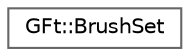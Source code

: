 digraph "类继承关系图"
{
 // LATEX_PDF_SIZE
  bgcolor="transparent";
  edge [fontname=Helvetica,fontsize=10,labelfontname=Helvetica,labelfontsize=10];
  node [fontname=Helvetica,fontsize=10,shape=box,height=0.2,width=0.4];
  rankdir="LR";
  Node0 [id="Node000000",label="GFt::BrushSet",height=0.2,width=0.4,color="grey40", fillcolor="white", style="filled",URL="$class_g_ft_1_1_brush_set.html",tooltip="画刷设置类"];
}
